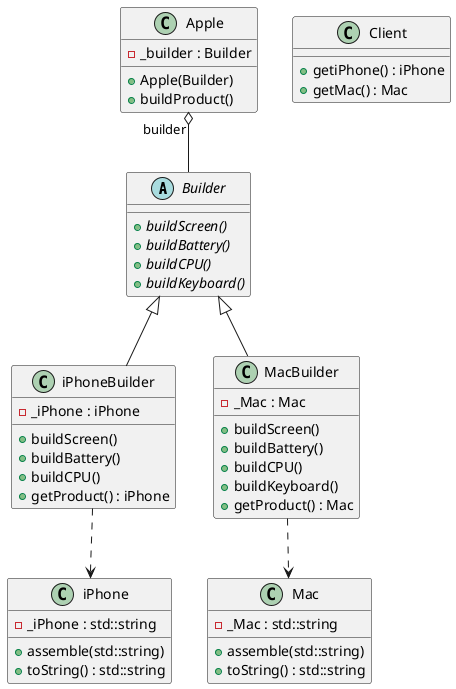 @startuml
abstract class Builder {
    +{abstract} buildScreen()
    +{abstract} buildBattery()
    +{abstract} buildCPU()
    +{abstract} buildKeyboard()
}

class Apple {
    -_builder : Builder
    +Apple(Builder)
    +buildProduct()
}

class iPhoneBuilder {
    -_iPhone : iPhone
    +buildScreen()
    +buildBattery()
    +buildCPU()
    +getProduct() : iPhone
}

class iPhone {
    -_iPhone : std::string
    +assemble(std::string)
    +toString() : std::string
}

class MacBuilder {
    -_Mac : Mac
    +buildScreen()
    +buildBattery()
    +buildCPU()
    +buildKeyboard()
    +getProduct() : Mac
}

class Mac {
    -_Mac : std::string
    +assemble(std::string)
    +toString() : std::string
}

class Client {
    +getiPhone() : iPhone
    +getMac() : Mac
}

Apple "builder" o-- Builder
Builder <|-- iPhoneBuilder
Builder <|-- MacBuilder
iPhoneBuilder ..> iPhone
MacBuilder ..> Mac
@enduml